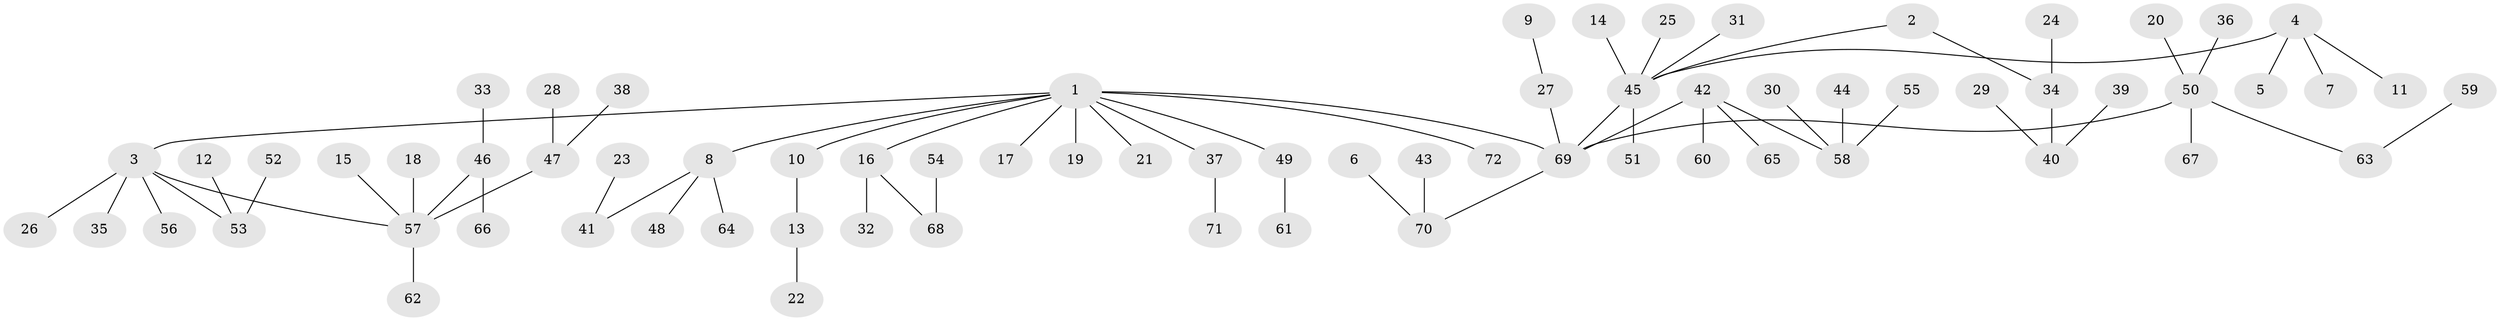 // original degree distribution, {7: 0.02097902097902098, 6: 0.02097902097902098, 4: 0.07692307692307693, 5: 0.027972027972027972, 2: 0.16783216783216784, 3: 0.0979020979020979, 8: 0.006993006993006993, 1: 0.5804195804195804}
// Generated by graph-tools (version 1.1) at 2025/50/03/09/25 03:50:22]
// undirected, 72 vertices, 71 edges
graph export_dot {
graph [start="1"]
  node [color=gray90,style=filled];
  1;
  2;
  3;
  4;
  5;
  6;
  7;
  8;
  9;
  10;
  11;
  12;
  13;
  14;
  15;
  16;
  17;
  18;
  19;
  20;
  21;
  22;
  23;
  24;
  25;
  26;
  27;
  28;
  29;
  30;
  31;
  32;
  33;
  34;
  35;
  36;
  37;
  38;
  39;
  40;
  41;
  42;
  43;
  44;
  45;
  46;
  47;
  48;
  49;
  50;
  51;
  52;
  53;
  54;
  55;
  56;
  57;
  58;
  59;
  60;
  61;
  62;
  63;
  64;
  65;
  66;
  67;
  68;
  69;
  70;
  71;
  72;
  1 -- 3 [weight=1.0];
  1 -- 8 [weight=1.0];
  1 -- 10 [weight=1.0];
  1 -- 16 [weight=1.0];
  1 -- 17 [weight=1.0];
  1 -- 19 [weight=1.0];
  1 -- 21 [weight=1.0];
  1 -- 37 [weight=1.0];
  1 -- 49 [weight=1.0];
  1 -- 69 [weight=1.0];
  1 -- 72 [weight=1.0];
  2 -- 34 [weight=1.0];
  2 -- 45 [weight=1.0];
  3 -- 26 [weight=1.0];
  3 -- 35 [weight=1.0];
  3 -- 53 [weight=1.0];
  3 -- 56 [weight=1.0];
  3 -- 57 [weight=1.0];
  4 -- 5 [weight=1.0];
  4 -- 7 [weight=1.0];
  4 -- 11 [weight=1.0];
  4 -- 45 [weight=1.0];
  6 -- 70 [weight=1.0];
  8 -- 41 [weight=1.0];
  8 -- 48 [weight=1.0];
  8 -- 64 [weight=1.0];
  9 -- 27 [weight=1.0];
  10 -- 13 [weight=1.0];
  12 -- 53 [weight=1.0];
  13 -- 22 [weight=1.0];
  14 -- 45 [weight=1.0];
  15 -- 57 [weight=1.0];
  16 -- 32 [weight=1.0];
  16 -- 68 [weight=1.0];
  18 -- 57 [weight=1.0];
  20 -- 50 [weight=1.0];
  23 -- 41 [weight=1.0];
  24 -- 34 [weight=1.0];
  25 -- 45 [weight=1.0];
  27 -- 69 [weight=1.0];
  28 -- 47 [weight=1.0];
  29 -- 40 [weight=1.0];
  30 -- 58 [weight=1.0];
  31 -- 45 [weight=1.0];
  33 -- 46 [weight=1.0];
  34 -- 40 [weight=1.0];
  36 -- 50 [weight=1.0];
  37 -- 71 [weight=1.0];
  38 -- 47 [weight=1.0];
  39 -- 40 [weight=1.0];
  42 -- 58 [weight=1.0];
  42 -- 60 [weight=1.0];
  42 -- 65 [weight=1.0];
  42 -- 69 [weight=1.0];
  43 -- 70 [weight=1.0];
  44 -- 58 [weight=1.0];
  45 -- 51 [weight=1.0];
  45 -- 69 [weight=1.0];
  46 -- 57 [weight=1.0];
  46 -- 66 [weight=1.0];
  47 -- 57 [weight=1.0];
  49 -- 61 [weight=1.0];
  50 -- 63 [weight=1.0];
  50 -- 67 [weight=1.0];
  50 -- 69 [weight=1.0];
  52 -- 53 [weight=1.0];
  54 -- 68 [weight=1.0];
  55 -- 58 [weight=1.0];
  57 -- 62 [weight=1.0];
  59 -- 63 [weight=1.0];
  69 -- 70 [weight=1.0];
}
